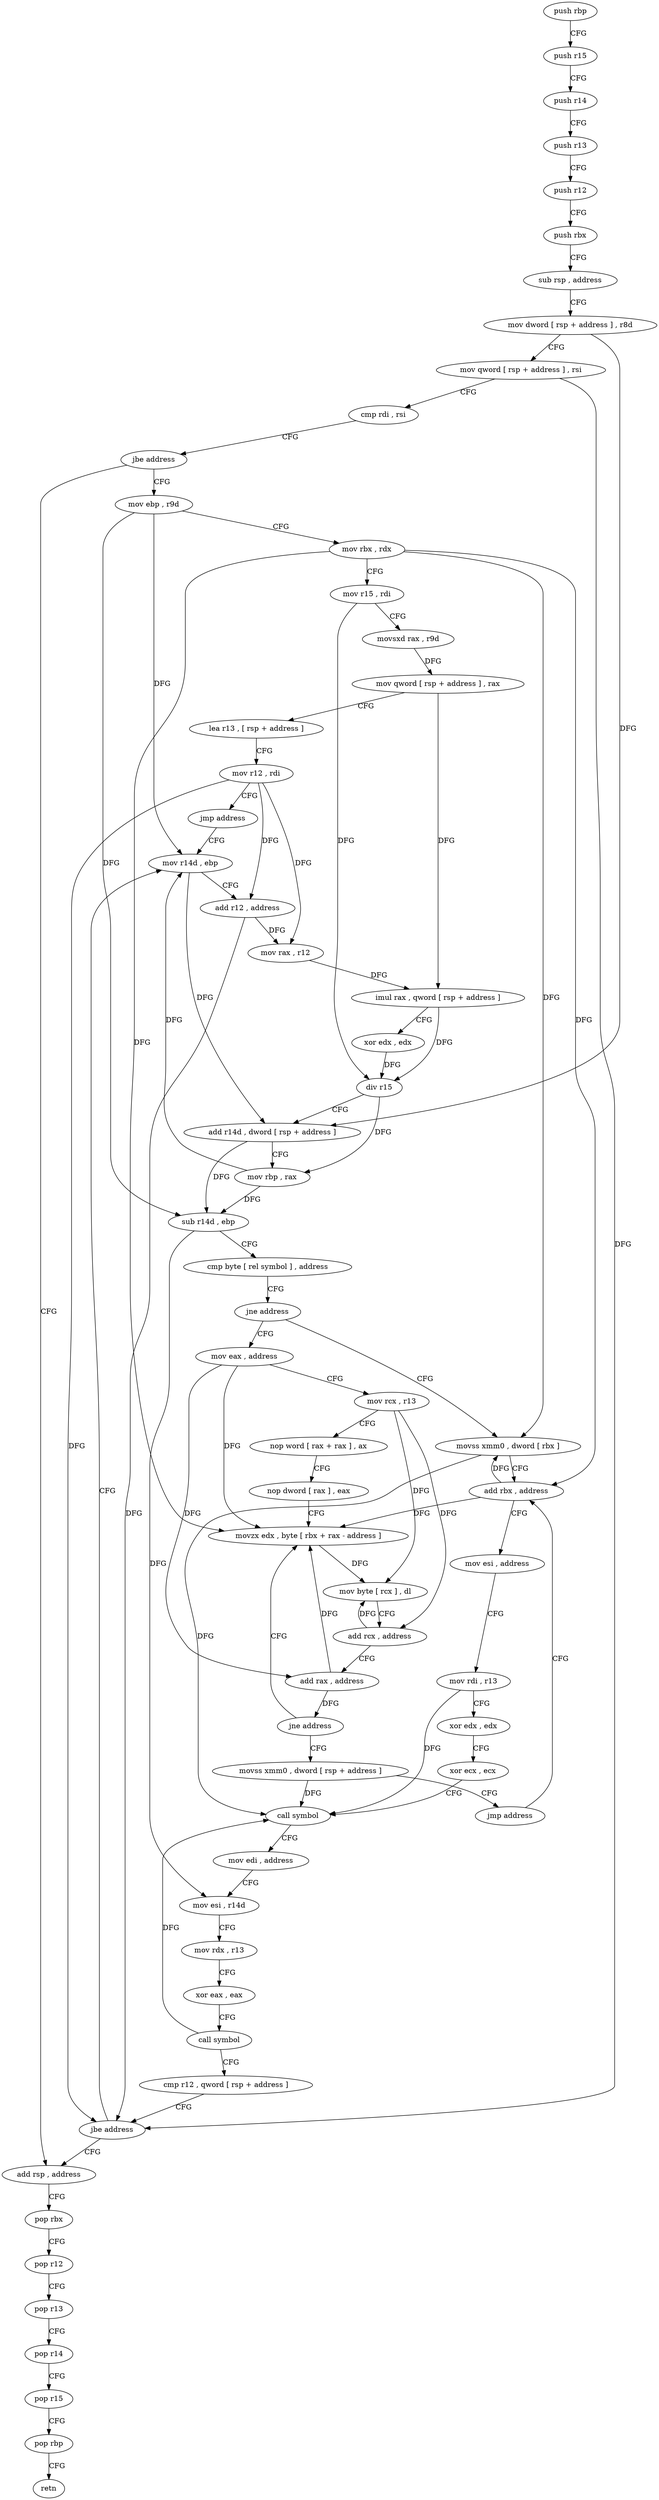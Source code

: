 digraph "func" {
"4209904" [label = "push rbp" ]
"4209905" [label = "push r15" ]
"4209907" [label = "push r14" ]
"4209909" [label = "push r13" ]
"4209911" [label = "push r12" ]
"4209913" [label = "push rbx" ]
"4209914" [label = "sub rsp , address" ]
"4209918" [label = "mov dword [ rsp + address ] , r8d" ]
"4209923" [label = "mov qword [ rsp + address ] , rsi" ]
"4209928" [label = "cmp rdi , rsi" ]
"4209931" [label = "jbe address" ]
"4210108" [label = "add rsp , address" ]
"4209937" [label = "mov ebp , r9d" ]
"4210112" [label = "pop rbx" ]
"4210113" [label = "pop r12" ]
"4210115" [label = "pop r13" ]
"4210117" [label = "pop r14" ]
"4210119" [label = "pop r15" ]
"4210121" [label = "pop rbp" ]
"4210122" [label = "retn" ]
"4209940" [label = "mov rbx , rdx" ]
"4209943" [label = "mov r15 , rdi" ]
"4209946" [label = "movsxd rax , r9d" ]
"4209949" [label = "mov qword [ rsp + address ] , rax" ]
"4209954" [label = "lea r13 , [ rsp + address ]" ]
"4209959" [label = "mov r12 , rdi" ]
"4209962" [label = "jmp address" ]
"4210018" [label = "mov r14d , ebp" ]
"4210021" [label = "add r12 , address" ]
"4210025" [label = "mov rax , r12" ]
"4210028" [label = "imul rax , qword [ rsp + address ]" ]
"4210034" [label = "xor edx , edx" ]
"4210036" [label = "div r15" ]
"4210039" [label = "add r14d , dword [ rsp + address ]" ]
"4210044" [label = "mov rbp , rax" ]
"4210047" [label = "sub r14d , ebp" ]
"4210050" [label = "cmp byte [ rel symbol ] , address" ]
"4210057" [label = "jne address" ]
"4209968" [label = "movss xmm0 , dword [ rbx ]" ]
"4210059" [label = "mov eax , address" ]
"4209972" [label = "add rbx , address" ]
"4210064" [label = "mov rcx , r13" ]
"4210067" [label = "nop word [ rax + rax ] , ax" ]
"4210077" [label = "nop dword [ rax ] , eax" ]
"4210080" [label = "movzx edx , byte [ rbx + rax - address ]" ]
"4210085" [label = "mov byte [ rcx ] , dl" ]
"4210087" [label = "add rcx , address" ]
"4210091" [label = "add rax , address" ]
"4210095" [label = "jne address" ]
"4210097" [label = "movss xmm0 , dword [ rsp + address ]" ]
"4210103" [label = "jmp address" ]
"4209976" [label = "mov esi , address" ]
"4209981" [label = "mov rdi , r13" ]
"4209984" [label = "xor edx , edx" ]
"4209986" [label = "xor ecx , ecx" ]
"4209988" [label = "call symbol" ]
"4209993" [label = "mov edi , address" ]
"4209998" [label = "mov esi , r14d" ]
"4210001" [label = "mov rdx , r13" ]
"4210004" [label = "xor eax , eax" ]
"4210006" [label = "call symbol" ]
"4210011" [label = "cmp r12 , qword [ rsp + address ]" ]
"4210016" [label = "jbe address" ]
"4209904" -> "4209905" [ label = "CFG" ]
"4209905" -> "4209907" [ label = "CFG" ]
"4209907" -> "4209909" [ label = "CFG" ]
"4209909" -> "4209911" [ label = "CFG" ]
"4209911" -> "4209913" [ label = "CFG" ]
"4209913" -> "4209914" [ label = "CFG" ]
"4209914" -> "4209918" [ label = "CFG" ]
"4209918" -> "4209923" [ label = "CFG" ]
"4209918" -> "4210039" [ label = "DFG" ]
"4209923" -> "4209928" [ label = "CFG" ]
"4209923" -> "4210016" [ label = "DFG" ]
"4209928" -> "4209931" [ label = "CFG" ]
"4209931" -> "4210108" [ label = "CFG" ]
"4209931" -> "4209937" [ label = "CFG" ]
"4210108" -> "4210112" [ label = "CFG" ]
"4209937" -> "4209940" [ label = "CFG" ]
"4209937" -> "4210018" [ label = "DFG" ]
"4209937" -> "4210047" [ label = "DFG" ]
"4210112" -> "4210113" [ label = "CFG" ]
"4210113" -> "4210115" [ label = "CFG" ]
"4210115" -> "4210117" [ label = "CFG" ]
"4210117" -> "4210119" [ label = "CFG" ]
"4210119" -> "4210121" [ label = "CFG" ]
"4210121" -> "4210122" [ label = "CFG" ]
"4209940" -> "4209943" [ label = "CFG" ]
"4209940" -> "4209968" [ label = "DFG" ]
"4209940" -> "4209972" [ label = "DFG" ]
"4209940" -> "4210080" [ label = "DFG" ]
"4209943" -> "4209946" [ label = "CFG" ]
"4209943" -> "4210036" [ label = "DFG" ]
"4209946" -> "4209949" [ label = "DFG" ]
"4209949" -> "4209954" [ label = "CFG" ]
"4209949" -> "4210028" [ label = "DFG" ]
"4209954" -> "4209959" [ label = "CFG" ]
"4209959" -> "4209962" [ label = "CFG" ]
"4209959" -> "4210021" [ label = "DFG" ]
"4209959" -> "4210025" [ label = "DFG" ]
"4209959" -> "4210016" [ label = "DFG" ]
"4209962" -> "4210018" [ label = "CFG" ]
"4210018" -> "4210021" [ label = "CFG" ]
"4210018" -> "4210039" [ label = "DFG" ]
"4210021" -> "4210025" [ label = "DFG" ]
"4210021" -> "4210016" [ label = "DFG" ]
"4210025" -> "4210028" [ label = "DFG" ]
"4210028" -> "4210034" [ label = "CFG" ]
"4210028" -> "4210036" [ label = "DFG" ]
"4210034" -> "4210036" [ label = "DFG" ]
"4210036" -> "4210039" [ label = "CFG" ]
"4210036" -> "4210044" [ label = "DFG" ]
"4210039" -> "4210044" [ label = "CFG" ]
"4210039" -> "4210047" [ label = "DFG" ]
"4210044" -> "4210047" [ label = "DFG" ]
"4210044" -> "4210018" [ label = "DFG" ]
"4210047" -> "4210050" [ label = "CFG" ]
"4210047" -> "4209998" [ label = "DFG" ]
"4210050" -> "4210057" [ label = "CFG" ]
"4210057" -> "4209968" [ label = "CFG" ]
"4210057" -> "4210059" [ label = "CFG" ]
"4209968" -> "4209972" [ label = "CFG" ]
"4209968" -> "4209988" [ label = "DFG" ]
"4210059" -> "4210064" [ label = "CFG" ]
"4210059" -> "4210080" [ label = "DFG" ]
"4210059" -> "4210091" [ label = "DFG" ]
"4209972" -> "4209976" [ label = "CFG" ]
"4209972" -> "4209968" [ label = "DFG" ]
"4209972" -> "4210080" [ label = "DFG" ]
"4210064" -> "4210067" [ label = "CFG" ]
"4210064" -> "4210085" [ label = "DFG" ]
"4210064" -> "4210087" [ label = "DFG" ]
"4210067" -> "4210077" [ label = "CFG" ]
"4210077" -> "4210080" [ label = "CFG" ]
"4210080" -> "4210085" [ label = "DFG" ]
"4210085" -> "4210087" [ label = "CFG" ]
"4210087" -> "4210091" [ label = "CFG" ]
"4210087" -> "4210085" [ label = "DFG" ]
"4210091" -> "4210095" [ label = "DFG" ]
"4210091" -> "4210080" [ label = "DFG" ]
"4210095" -> "4210080" [ label = "CFG" ]
"4210095" -> "4210097" [ label = "CFG" ]
"4210097" -> "4210103" [ label = "CFG" ]
"4210097" -> "4209988" [ label = "DFG" ]
"4210103" -> "4209972" [ label = "CFG" ]
"4209976" -> "4209981" [ label = "CFG" ]
"4209981" -> "4209984" [ label = "CFG" ]
"4209981" -> "4209988" [ label = "DFG" ]
"4209984" -> "4209986" [ label = "CFG" ]
"4209986" -> "4209988" [ label = "CFG" ]
"4209988" -> "4209993" [ label = "CFG" ]
"4209993" -> "4209998" [ label = "CFG" ]
"4209998" -> "4210001" [ label = "CFG" ]
"4210001" -> "4210004" [ label = "CFG" ]
"4210004" -> "4210006" [ label = "CFG" ]
"4210006" -> "4210011" [ label = "CFG" ]
"4210006" -> "4209988" [ label = "DFG" ]
"4210011" -> "4210016" [ label = "CFG" ]
"4210016" -> "4210108" [ label = "CFG" ]
"4210016" -> "4210018" [ label = "CFG" ]
}
